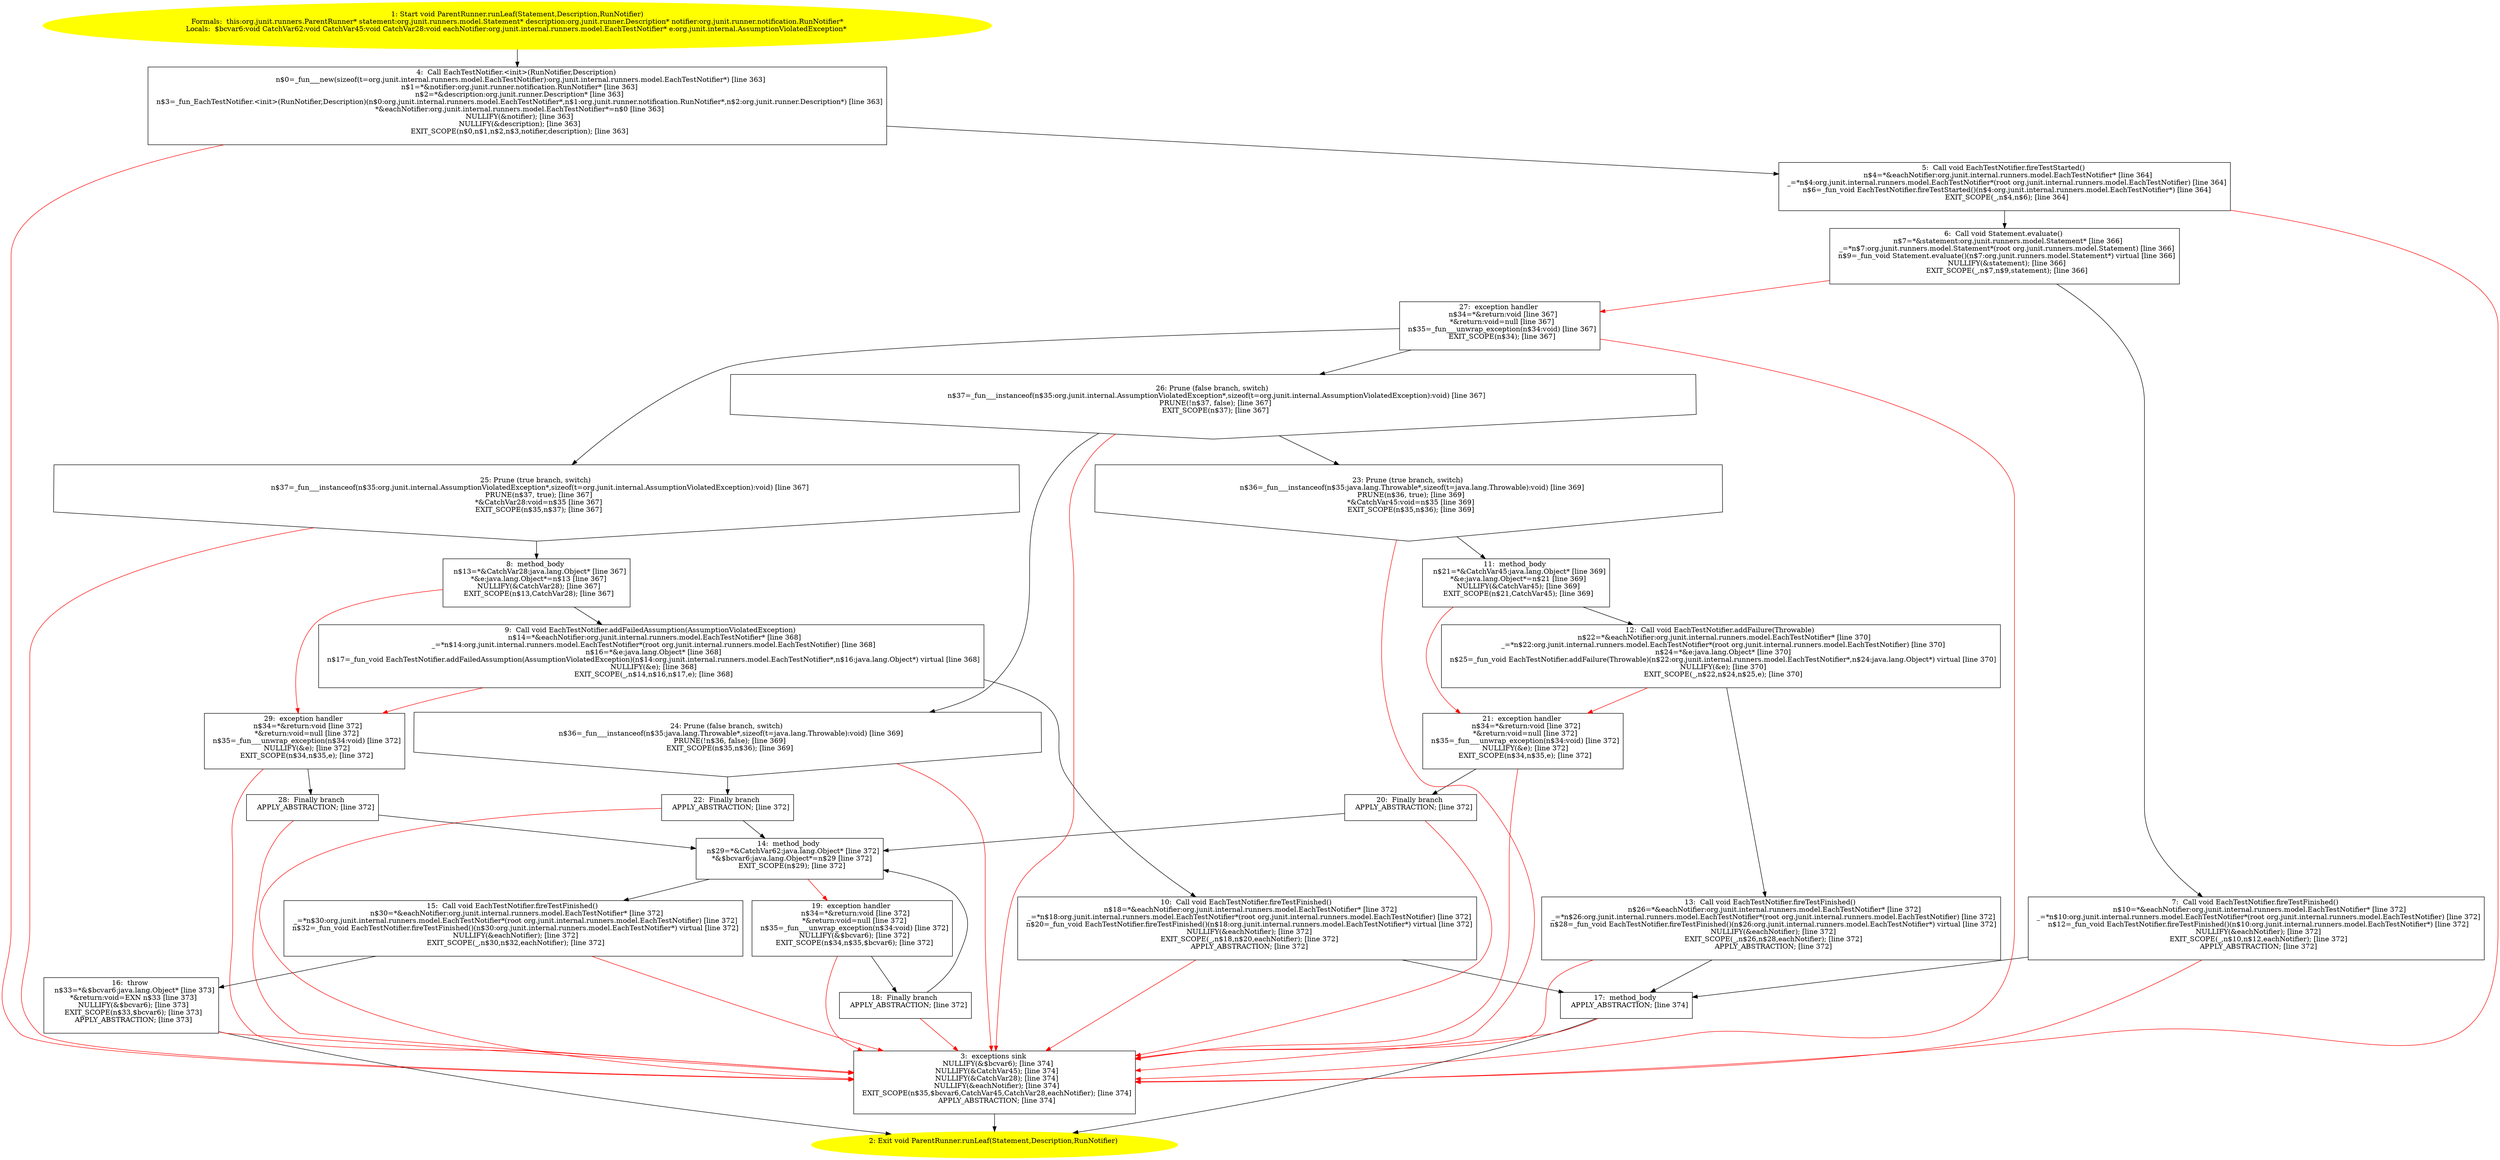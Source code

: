 /* @generated */
digraph cfg {
"org.junit.runners.ParentRunner.runLeaf(org.junit.runners.model.Statement,org.junit.runner.Descriptio.69145933c09f61f6e19cfa5a67edc0c7_1" [label="1: Start void ParentRunner.runLeaf(Statement,Description,RunNotifier)\nFormals:  this:org.junit.runners.ParentRunner* statement:org.junit.runners.model.Statement* description:org.junit.runner.Description* notifier:org.junit.runner.notification.RunNotifier*\nLocals:  $bcvar6:void CatchVar62:void CatchVar45:void CatchVar28:void eachNotifier:org.junit.internal.runners.model.EachTestNotifier* e:org.junit.internal.AssumptionViolatedException* \n  " color=yellow style=filled]
	

	 "org.junit.runners.ParentRunner.runLeaf(org.junit.runners.model.Statement,org.junit.runner.Descriptio.69145933c09f61f6e19cfa5a67edc0c7_1" -> "org.junit.runners.ParentRunner.runLeaf(org.junit.runners.model.Statement,org.junit.runner.Descriptio.69145933c09f61f6e19cfa5a67edc0c7_4" ;
"org.junit.runners.ParentRunner.runLeaf(org.junit.runners.model.Statement,org.junit.runner.Descriptio.69145933c09f61f6e19cfa5a67edc0c7_2" [label="2: Exit void ParentRunner.runLeaf(Statement,Description,RunNotifier) \n  " color=yellow style=filled]
	

"org.junit.runners.ParentRunner.runLeaf(org.junit.runners.model.Statement,org.junit.runner.Descriptio.69145933c09f61f6e19cfa5a67edc0c7_3" [label="3:  exceptions sink \n   NULLIFY(&$bcvar6); [line 374]\n  NULLIFY(&CatchVar45); [line 374]\n  NULLIFY(&CatchVar28); [line 374]\n  NULLIFY(&eachNotifier); [line 374]\n  EXIT_SCOPE(n$35,$bcvar6,CatchVar45,CatchVar28,eachNotifier); [line 374]\n  APPLY_ABSTRACTION; [line 374]\n " shape="box"]
	

	 "org.junit.runners.ParentRunner.runLeaf(org.junit.runners.model.Statement,org.junit.runner.Descriptio.69145933c09f61f6e19cfa5a67edc0c7_3" -> "org.junit.runners.ParentRunner.runLeaf(org.junit.runners.model.Statement,org.junit.runner.Descriptio.69145933c09f61f6e19cfa5a67edc0c7_2" ;
"org.junit.runners.ParentRunner.runLeaf(org.junit.runners.model.Statement,org.junit.runner.Descriptio.69145933c09f61f6e19cfa5a67edc0c7_4" [label="4:  Call EachTestNotifier.<init>(RunNotifier,Description) \n   n$0=_fun___new(sizeof(t=org.junit.internal.runners.model.EachTestNotifier):org.junit.internal.runners.model.EachTestNotifier*) [line 363]\n  n$1=*&notifier:org.junit.runner.notification.RunNotifier* [line 363]\n  n$2=*&description:org.junit.runner.Description* [line 363]\n  n$3=_fun_EachTestNotifier.<init>(RunNotifier,Description)(n$0:org.junit.internal.runners.model.EachTestNotifier*,n$1:org.junit.runner.notification.RunNotifier*,n$2:org.junit.runner.Description*) [line 363]\n  *&eachNotifier:org.junit.internal.runners.model.EachTestNotifier*=n$0 [line 363]\n  NULLIFY(&notifier); [line 363]\n  NULLIFY(&description); [line 363]\n  EXIT_SCOPE(n$0,n$1,n$2,n$3,notifier,description); [line 363]\n " shape="box"]
	

	 "org.junit.runners.ParentRunner.runLeaf(org.junit.runners.model.Statement,org.junit.runner.Descriptio.69145933c09f61f6e19cfa5a67edc0c7_4" -> "org.junit.runners.ParentRunner.runLeaf(org.junit.runners.model.Statement,org.junit.runner.Descriptio.69145933c09f61f6e19cfa5a67edc0c7_5" ;
	 "org.junit.runners.ParentRunner.runLeaf(org.junit.runners.model.Statement,org.junit.runner.Descriptio.69145933c09f61f6e19cfa5a67edc0c7_4" -> "org.junit.runners.ParentRunner.runLeaf(org.junit.runners.model.Statement,org.junit.runner.Descriptio.69145933c09f61f6e19cfa5a67edc0c7_3" [color="red" ];
"org.junit.runners.ParentRunner.runLeaf(org.junit.runners.model.Statement,org.junit.runner.Descriptio.69145933c09f61f6e19cfa5a67edc0c7_5" [label="5:  Call void EachTestNotifier.fireTestStarted() \n   n$4=*&eachNotifier:org.junit.internal.runners.model.EachTestNotifier* [line 364]\n  _=*n$4:org.junit.internal.runners.model.EachTestNotifier*(root org.junit.internal.runners.model.EachTestNotifier) [line 364]\n  n$6=_fun_void EachTestNotifier.fireTestStarted()(n$4:org.junit.internal.runners.model.EachTestNotifier*) [line 364]\n  EXIT_SCOPE(_,n$4,n$6); [line 364]\n " shape="box"]
	

	 "org.junit.runners.ParentRunner.runLeaf(org.junit.runners.model.Statement,org.junit.runner.Descriptio.69145933c09f61f6e19cfa5a67edc0c7_5" -> "org.junit.runners.ParentRunner.runLeaf(org.junit.runners.model.Statement,org.junit.runner.Descriptio.69145933c09f61f6e19cfa5a67edc0c7_6" ;
	 "org.junit.runners.ParentRunner.runLeaf(org.junit.runners.model.Statement,org.junit.runner.Descriptio.69145933c09f61f6e19cfa5a67edc0c7_5" -> "org.junit.runners.ParentRunner.runLeaf(org.junit.runners.model.Statement,org.junit.runner.Descriptio.69145933c09f61f6e19cfa5a67edc0c7_3" [color="red" ];
"org.junit.runners.ParentRunner.runLeaf(org.junit.runners.model.Statement,org.junit.runner.Descriptio.69145933c09f61f6e19cfa5a67edc0c7_6" [label="6:  Call void Statement.evaluate() \n   n$7=*&statement:org.junit.runners.model.Statement* [line 366]\n  _=*n$7:org.junit.runners.model.Statement*(root org.junit.runners.model.Statement) [line 366]\n  n$9=_fun_void Statement.evaluate()(n$7:org.junit.runners.model.Statement*) virtual [line 366]\n  NULLIFY(&statement); [line 366]\n  EXIT_SCOPE(_,n$7,n$9,statement); [line 366]\n " shape="box"]
	

	 "org.junit.runners.ParentRunner.runLeaf(org.junit.runners.model.Statement,org.junit.runner.Descriptio.69145933c09f61f6e19cfa5a67edc0c7_6" -> "org.junit.runners.ParentRunner.runLeaf(org.junit.runners.model.Statement,org.junit.runner.Descriptio.69145933c09f61f6e19cfa5a67edc0c7_7" ;
	 "org.junit.runners.ParentRunner.runLeaf(org.junit.runners.model.Statement,org.junit.runner.Descriptio.69145933c09f61f6e19cfa5a67edc0c7_6" -> "org.junit.runners.ParentRunner.runLeaf(org.junit.runners.model.Statement,org.junit.runner.Descriptio.69145933c09f61f6e19cfa5a67edc0c7_27" [color="red" ];
"org.junit.runners.ParentRunner.runLeaf(org.junit.runners.model.Statement,org.junit.runner.Descriptio.69145933c09f61f6e19cfa5a67edc0c7_7" [label="7:  Call void EachTestNotifier.fireTestFinished() \n   n$10=*&eachNotifier:org.junit.internal.runners.model.EachTestNotifier* [line 372]\n  _=*n$10:org.junit.internal.runners.model.EachTestNotifier*(root org.junit.internal.runners.model.EachTestNotifier) [line 372]\n  n$12=_fun_void EachTestNotifier.fireTestFinished()(n$10:org.junit.internal.runners.model.EachTestNotifier*) [line 372]\n  NULLIFY(&eachNotifier); [line 372]\n  EXIT_SCOPE(_,n$10,n$12,eachNotifier); [line 372]\n  APPLY_ABSTRACTION; [line 372]\n " shape="box"]
	

	 "org.junit.runners.ParentRunner.runLeaf(org.junit.runners.model.Statement,org.junit.runner.Descriptio.69145933c09f61f6e19cfa5a67edc0c7_7" -> "org.junit.runners.ParentRunner.runLeaf(org.junit.runners.model.Statement,org.junit.runner.Descriptio.69145933c09f61f6e19cfa5a67edc0c7_17" ;
	 "org.junit.runners.ParentRunner.runLeaf(org.junit.runners.model.Statement,org.junit.runner.Descriptio.69145933c09f61f6e19cfa5a67edc0c7_7" -> "org.junit.runners.ParentRunner.runLeaf(org.junit.runners.model.Statement,org.junit.runner.Descriptio.69145933c09f61f6e19cfa5a67edc0c7_3" [color="red" ];
"org.junit.runners.ParentRunner.runLeaf(org.junit.runners.model.Statement,org.junit.runner.Descriptio.69145933c09f61f6e19cfa5a67edc0c7_8" [label="8:  method_body \n   n$13=*&CatchVar28:java.lang.Object* [line 367]\n  *&e:java.lang.Object*=n$13 [line 367]\n  NULLIFY(&CatchVar28); [line 367]\n  EXIT_SCOPE(n$13,CatchVar28); [line 367]\n " shape="box"]
	

	 "org.junit.runners.ParentRunner.runLeaf(org.junit.runners.model.Statement,org.junit.runner.Descriptio.69145933c09f61f6e19cfa5a67edc0c7_8" -> "org.junit.runners.ParentRunner.runLeaf(org.junit.runners.model.Statement,org.junit.runner.Descriptio.69145933c09f61f6e19cfa5a67edc0c7_9" ;
	 "org.junit.runners.ParentRunner.runLeaf(org.junit.runners.model.Statement,org.junit.runner.Descriptio.69145933c09f61f6e19cfa5a67edc0c7_8" -> "org.junit.runners.ParentRunner.runLeaf(org.junit.runners.model.Statement,org.junit.runner.Descriptio.69145933c09f61f6e19cfa5a67edc0c7_29" [color="red" ];
"org.junit.runners.ParentRunner.runLeaf(org.junit.runners.model.Statement,org.junit.runner.Descriptio.69145933c09f61f6e19cfa5a67edc0c7_9" [label="9:  Call void EachTestNotifier.addFailedAssumption(AssumptionViolatedException) \n   n$14=*&eachNotifier:org.junit.internal.runners.model.EachTestNotifier* [line 368]\n  _=*n$14:org.junit.internal.runners.model.EachTestNotifier*(root org.junit.internal.runners.model.EachTestNotifier) [line 368]\n  n$16=*&e:java.lang.Object* [line 368]\n  n$17=_fun_void EachTestNotifier.addFailedAssumption(AssumptionViolatedException)(n$14:org.junit.internal.runners.model.EachTestNotifier*,n$16:java.lang.Object*) virtual [line 368]\n  NULLIFY(&e); [line 368]\n  EXIT_SCOPE(_,n$14,n$16,n$17,e); [line 368]\n " shape="box"]
	

	 "org.junit.runners.ParentRunner.runLeaf(org.junit.runners.model.Statement,org.junit.runner.Descriptio.69145933c09f61f6e19cfa5a67edc0c7_9" -> "org.junit.runners.ParentRunner.runLeaf(org.junit.runners.model.Statement,org.junit.runner.Descriptio.69145933c09f61f6e19cfa5a67edc0c7_10" ;
	 "org.junit.runners.ParentRunner.runLeaf(org.junit.runners.model.Statement,org.junit.runner.Descriptio.69145933c09f61f6e19cfa5a67edc0c7_9" -> "org.junit.runners.ParentRunner.runLeaf(org.junit.runners.model.Statement,org.junit.runner.Descriptio.69145933c09f61f6e19cfa5a67edc0c7_29" [color="red" ];
"org.junit.runners.ParentRunner.runLeaf(org.junit.runners.model.Statement,org.junit.runner.Descriptio.69145933c09f61f6e19cfa5a67edc0c7_10" [label="10:  Call void EachTestNotifier.fireTestFinished() \n   n$18=*&eachNotifier:org.junit.internal.runners.model.EachTestNotifier* [line 372]\n  _=*n$18:org.junit.internal.runners.model.EachTestNotifier*(root org.junit.internal.runners.model.EachTestNotifier) [line 372]\n  n$20=_fun_void EachTestNotifier.fireTestFinished()(n$18:org.junit.internal.runners.model.EachTestNotifier*) virtual [line 372]\n  NULLIFY(&eachNotifier); [line 372]\n  EXIT_SCOPE(_,n$18,n$20,eachNotifier); [line 372]\n  APPLY_ABSTRACTION; [line 372]\n " shape="box"]
	

	 "org.junit.runners.ParentRunner.runLeaf(org.junit.runners.model.Statement,org.junit.runner.Descriptio.69145933c09f61f6e19cfa5a67edc0c7_10" -> "org.junit.runners.ParentRunner.runLeaf(org.junit.runners.model.Statement,org.junit.runner.Descriptio.69145933c09f61f6e19cfa5a67edc0c7_17" ;
	 "org.junit.runners.ParentRunner.runLeaf(org.junit.runners.model.Statement,org.junit.runner.Descriptio.69145933c09f61f6e19cfa5a67edc0c7_10" -> "org.junit.runners.ParentRunner.runLeaf(org.junit.runners.model.Statement,org.junit.runner.Descriptio.69145933c09f61f6e19cfa5a67edc0c7_3" [color="red" ];
"org.junit.runners.ParentRunner.runLeaf(org.junit.runners.model.Statement,org.junit.runner.Descriptio.69145933c09f61f6e19cfa5a67edc0c7_11" [label="11:  method_body \n   n$21=*&CatchVar45:java.lang.Object* [line 369]\n  *&e:java.lang.Object*=n$21 [line 369]\n  NULLIFY(&CatchVar45); [line 369]\n  EXIT_SCOPE(n$21,CatchVar45); [line 369]\n " shape="box"]
	

	 "org.junit.runners.ParentRunner.runLeaf(org.junit.runners.model.Statement,org.junit.runner.Descriptio.69145933c09f61f6e19cfa5a67edc0c7_11" -> "org.junit.runners.ParentRunner.runLeaf(org.junit.runners.model.Statement,org.junit.runner.Descriptio.69145933c09f61f6e19cfa5a67edc0c7_12" ;
	 "org.junit.runners.ParentRunner.runLeaf(org.junit.runners.model.Statement,org.junit.runner.Descriptio.69145933c09f61f6e19cfa5a67edc0c7_11" -> "org.junit.runners.ParentRunner.runLeaf(org.junit.runners.model.Statement,org.junit.runner.Descriptio.69145933c09f61f6e19cfa5a67edc0c7_21" [color="red" ];
"org.junit.runners.ParentRunner.runLeaf(org.junit.runners.model.Statement,org.junit.runner.Descriptio.69145933c09f61f6e19cfa5a67edc0c7_12" [label="12:  Call void EachTestNotifier.addFailure(Throwable) \n   n$22=*&eachNotifier:org.junit.internal.runners.model.EachTestNotifier* [line 370]\n  _=*n$22:org.junit.internal.runners.model.EachTestNotifier*(root org.junit.internal.runners.model.EachTestNotifier) [line 370]\n  n$24=*&e:java.lang.Object* [line 370]\n  n$25=_fun_void EachTestNotifier.addFailure(Throwable)(n$22:org.junit.internal.runners.model.EachTestNotifier*,n$24:java.lang.Object*) virtual [line 370]\n  NULLIFY(&e); [line 370]\n  EXIT_SCOPE(_,n$22,n$24,n$25,e); [line 370]\n " shape="box"]
	

	 "org.junit.runners.ParentRunner.runLeaf(org.junit.runners.model.Statement,org.junit.runner.Descriptio.69145933c09f61f6e19cfa5a67edc0c7_12" -> "org.junit.runners.ParentRunner.runLeaf(org.junit.runners.model.Statement,org.junit.runner.Descriptio.69145933c09f61f6e19cfa5a67edc0c7_13" ;
	 "org.junit.runners.ParentRunner.runLeaf(org.junit.runners.model.Statement,org.junit.runner.Descriptio.69145933c09f61f6e19cfa5a67edc0c7_12" -> "org.junit.runners.ParentRunner.runLeaf(org.junit.runners.model.Statement,org.junit.runner.Descriptio.69145933c09f61f6e19cfa5a67edc0c7_21" [color="red" ];
"org.junit.runners.ParentRunner.runLeaf(org.junit.runners.model.Statement,org.junit.runner.Descriptio.69145933c09f61f6e19cfa5a67edc0c7_13" [label="13:  Call void EachTestNotifier.fireTestFinished() \n   n$26=*&eachNotifier:org.junit.internal.runners.model.EachTestNotifier* [line 372]\n  _=*n$26:org.junit.internal.runners.model.EachTestNotifier*(root org.junit.internal.runners.model.EachTestNotifier) [line 372]\n  n$28=_fun_void EachTestNotifier.fireTestFinished()(n$26:org.junit.internal.runners.model.EachTestNotifier*) virtual [line 372]\n  NULLIFY(&eachNotifier); [line 372]\n  EXIT_SCOPE(_,n$26,n$28,eachNotifier); [line 372]\n  APPLY_ABSTRACTION; [line 372]\n " shape="box"]
	

	 "org.junit.runners.ParentRunner.runLeaf(org.junit.runners.model.Statement,org.junit.runner.Descriptio.69145933c09f61f6e19cfa5a67edc0c7_13" -> "org.junit.runners.ParentRunner.runLeaf(org.junit.runners.model.Statement,org.junit.runner.Descriptio.69145933c09f61f6e19cfa5a67edc0c7_17" ;
	 "org.junit.runners.ParentRunner.runLeaf(org.junit.runners.model.Statement,org.junit.runner.Descriptio.69145933c09f61f6e19cfa5a67edc0c7_13" -> "org.junit.runners.ParentRunner.runLeaf(org.junit.runners.model.Statement,org.junit.runner.Descriptio.69145933c09f61f6e19cfa5a67edc0c7_3" [color="red" ];
"org.junit.runners.ParentRunner.runLeaf(org.junit.runners.model.Statement,org.junit.runner.Descriptio.69145933c09f61f6e19cfa5a67edc0c7_14" [label="14:  method_body \n   n$29=*&CatchVar62:java.lang.Object* [line 372]\n  *&$bcvar6:java.lang.Object*=n$29 [line 372]\n  EXIT_SCOPE(n$29); [line 372]\n " shape="box"]
	

	 "org.junit.runners.ParentRunner.runLeaf(org.junit.runners.model.Statement,org.junit.runner.Descriptio.69145933c09f61f6e19cfa5a67edc0c7_14" -> "org.junit.runners.ParentRunner.runLeaf(org.junit.runners.model.Statement,org.junit.runner.Descriptio.69145933c09f61f6e19cfa5a67edc0c7_15" ;
	 "org.junit.runners.ParentRunner.runLeaf(org.junit.runners.model.Statement,org.junit.runner.Descriptio.69145933c09f61f6e19cfa5a67edc0c7_14" -> "org.junit.runners.ParentRunner.runLeaf(org.junit.runners.model.Statement,org.junit.runner.Descriptio.69145933c09f61f6e19cfa5a67edc0c7_19" [color="red" ];
"org.junit.runners.ParentRunner.runLeaf(org.junit.runners.model.Statement,org.junit.runner.Descriptio.69145933c09f61f6e19cfa5a67edc0c7_15" [label="15:  Call void EachTestNotifier.fireTestFinished() \n   n$30=*&eachNotifier:org.junit.internal.runners.model.EachTestNotifier* [line 372]\n  _=*n$30:org.junit.internal.runners.model.EachTestNotifier*(root org.junit.internal.runners.model.EachTestNotifier) [line 372]\n  n$32=_fun_void EachTestNotifier.fireTestFinished()(n$30:org.junit.internal.runners.model.EachTestNotifier*) virtual [line 372]\n  NULLIFY(&eachNotifier); [line 372]\n  EXIT_SCOPE(_,n$30,n$32,eachNotifier); [line 372]\n " shape="box"]
	

	 "org.junit.runners.ParentRunner.runLeaf(org.junit.runners.model.Statement,org.junit.runner.Descriptio.69145933c09f61f6e19cfa5a67edc0c7_15" -> "org.junit.runners.ParentRunner.runLeaf(org.junit.runners.model.Statement,org.junit.runner.Descriptio.69145933c09f61f6e19cfa5a67edc0c7_16" ;
	 "org.junit.runners.ParentRunner.runLeaf(org.junit.runners.model.Statement,org.junit.runner.Descriptio.69145933c09f61f6e19cfa5a67edc0c7_15" -> "org.junit.runners.ParentRunner.runLeaf(org.junit.runners.model.Statement,org.junit.runner.Descriptio.69145933c09f61f6e19cfa5a67edc0c7_3" [color="red" ];
"org.junit.runners.ParentRunner.runLeaf(org.junit.runners.model.Statement,org.junit.runner.Descriptio.69145933c09f61f6e19cfa5a67edc0c7_16" [label="16:  throw \n   n$33=*&$bcvar6:java.lang.Object* [line 373]\n  *&return:void=EXN n$33 [line 373]\n  NULLIFY(&$bcvar6); [line 373]\n  EXIT_SCOPE(n$33,$bcvar6); [line 373]\n  APPLY_ABSTRACTION; [line 373]\n " shape="box"]
	

	 "org.junit.runners.ParentRunner.runLeaf(org.junit.runners.model.Statement,org.junit.runner.Descriptio.69145933c09f61f6e19cfa5a67edc0c7_16" -> "org.junit.runners.ParentRunner.runLeaf(org.junit.runners.model.Statement,org.junit.runner.Descriptio.69145933c09f61f6e19cfa5a67edc0c7_2" ;
	 "org.junit.runners.ParentRunner.runLeaf(org.junit.runners.model.Statement,org.junit.runner.Descriptio.69145933c09f61f6e19cfa5a67edc0c7_16" -> "org.junit.runners.ParentRunner.runLeaf(org.junit.runners.model.Statement,org.junit.runner.Descriptio.69145933c09f61f6e19cfa5a67edc0c7_3" [color="red" ];
"org.junit.runners.ParentRunner.runLeaf(org.junit.runners.model.Statement,org.junit.runner.Descriptio.69145933c09f61f6e19cfa5a67edc0c7_17" [label="17:  method_body \n   APPLY_ABSTRACTION; [line 374]\n " shape="box"]
	

	 "org.junit.runners.ParentRunner.runLeaf(org.junit.runners.model.Statement,org.junit.runner.Descriptio.69145933c09f61f6e19cfa5a67edc0c7_17" -> "org.junit.runners.ParentRunner.runLeaf(org.junit.runners.model.Statement,org.junit.runner.Descriptio.69145933c09f61f6e19cfa5a67edc0c7_2" ;
	 "org.junit.runners.ParentRunner.runLeaf(org.junit.runners.model.Statement,org.junit.runner.Descriptio.69145933c09f61f6e19cfa5a67edc0c7_17" -> "org.junit.runners.ParentRunner.runLeaf(org.junit.runners.model.Statement,org.junit.runner.Descriptio.69145933c09f61f6e19cfa5a67edc0c7_3" [color="red" ];
"org.junit.runners.ParentRunner.runLeaf(org.junit.runners.model.Statement,org.junit.runner.Descriptio.69145933c09f61f6e19cfa5a67edc0c7_18" [label="18:  Finally branch \n   APPLY_ABSTRACTION; [line 372]\n " shape="box"]
	

	 "org.junit.runners.ParentRunner.runLeaf(org.junit.runners.model.Statement,org.junit.runner.Descriptio.69145933c09f61f6e19cfa5a67edc0c7_18" -> "org.junit.runners.ParentRunner.runLeaf(org.junit.runners.model.Statement,org.junit.runner.Descriptio.69145933c09f61f6e19cfa5a67edc0c7_14" ;
	 "org.junit.runners.ParentRunner.runLeaf(org.junit.runners.model.Statement,org.junit.runner.Descriptio.69145933c09f61f6e19cfa5a67edc0c7_18" -> "org.junit.runners.ParentRunner.runLeaf(org.junit.runners.model.Statement,org.junit.runner.Descriptio.69145933c09f61f6e19cfa5a67edc0c7_3" [color="red" ];
"org.junit.runners.ParentRunner.runLeaf(org.junit.runners.model.Statement,org.junit.runner.Descriptio.69145933c09f61f6e19cfa5a67edc0c7_19" [label="19:  exception handler \n   n$34=*&return:void [line 372]\n  *&return:void=null [line 372]\n  n$35=_fun___unwrap_exception(n$34:void) [line 372]\n  NULLIFY(&$bcvar6); [line 372]\n  EXIT_SCOPE(n$34,n$35,$bcvar6); [line 372]\n " shape="box"]
	

	 "org.junit.runners.ParentRunner.runLeaf(org.junit.runners.model.Statement,org.junit.runner.Descriptio.69145933c09f61f6e19cfa5a67edc0c7_19" -> "org.junit.runners.ParentRunner.runLeaf(org.junit.runners.model.Statement,org.junit.runner.Descriptio.69145933c09f61f6e19cfa5a67edc0c7_18" ;
	 "org.junit.runners.ParentRunner.runLeaf(org.junit.runners.model.Statement,org.junit.runner.Descriptio.69145933c09f61f6e19cfa5a67edc0c7_19" -> "org.junit.runners.ParentRunner.runLeaf(org.junit.runners.model.Statement,org.junit.runner.Descriptio.69145933c09f61f6e19cfa5a67edc0c7_3" [color="red" ];
"org.junit.runners.ParentRunner.runLeaf(org.junit.runners.model.Statement,org.junit.runner.Descriptio.69145933c09f61f6e19cfa5a67edc0c7_20" [label="20:  Finally branch \n   APPLY_ABSTRACTION; [line 372]\n " shape="box"]
	

	 "org.junit.runners.ParentRunner.runLeaf(org.junit.runners.model.Statement,org.junit.runner.Descriptio.69145933c09f61f6e19cfa5a67edc0c7_20" -> "org.junit.runners.ParentRunner.runLeaf(org.junit.runners.model.Statement,org.junit.runner.Descriptio.69145933c09f61f6e19cfa5a67edc0c7_14" ;
	 "org.junit.runners.ParentRunner.runLeaf(org.junit.runners.model.Statement,org.junit.runner.Descriptio.69145933c09f61f6e19cfa5a67edc0c7_20" -> "org.junit.runners.ParentRunner.runLeaf(org.junit.runners.model.Statement,org.junit.runner.Descriptio.69145933c09f61f6e19cfa5a67edc0c7_3" [color="red" ];
"org.junit.runners.ParentRunner.runLeaf(org.junit.runners.model.Statement,org.junit.runner.Descriptio.69145933c09f61f6e19cfa5a67edc0c7_21" [label="21:  exception handler \n   n$34=*&return:void [line 372]\n  *&return:void=null [line 372]\n  n$35=_fun___unwrap_exception(n$34:void) [line 372]\n  NULLIFY(&e); [line 372]\n  EXIT_SCOPE(n$34,n$35,e); [line 372]\n " shape="box"]
	

	 "org.junit.runners.ParentRunner.runLeaf(org.junit.runners.model.Statement,org.junit.runner.Descriptio.69145933c09f61f6e19cfa5a67edc0c7_21" -> "org.junit.runners.ParentRunner.runLeaf(org.junit.runners.model.Statement,org.junit.runner.Descriptio.69145933c09f61f6e19cfa5a67edc0c7_20" ;
	 "org.junit.runners.ParentRunner.runLeaf(org.junit.runners.model.Statement,org.junit.runner.Descriptio.69145933c09f61f6e19cfa5a67edc0c7_21" -> "org.junit.runners.ParentRunner.runLeaf(org.junit.runners.model.Statement,org.junit.runner.Descriptio.69145933c09f61f6e19cfa5a67edc0c7_3" [color="red" ];
"org.junit.runners.ParentRunner.runLeaf(org.junit.runners.model.Statement,org.junit.runner.Descriptio.69145933c09f61f6e19cfa5a67edc0c7_22" [label="22:  Finally branch \n   APPLY_ABSTRACTION; [line 372]\n " shape="box"]
	

	 "org.junit.runners.ParentRunner.runLeaf(org.junit.runners.model.Statement,org.junit.runner.Descriptio.69145933c09f61f6e19cfa5a67edc0c7_22" -> "org.junit.runners.ParentRunner.runLeaf(org.junit.runners.model.Statement,org.junit.runner.Descriptio.69145933c09f61f6e19cfa5a67edc0c7_14" ;
	 "org.junit.runners.ParentRunner.runLeaf(org.junit.runners.model.Statement,org.junit.runner.Descriptio.69145933c09f61f6e19cfa5a67edc0c7_22" -> "org.junit.runners.ParentRunner.runLeaf(org.junit.runners.model.Statement,org.junit.runner.Descriptio.69145933c09f61f6e19cfa5a67edc0c7_3" [color="red" ];
"org.junit.runners.ParentRunner.runLeaf(org.junit.runners.model.Statement,org.junit.runner.Descriptio.69145933c09f61f6e19cfa5a67edc0c7_23" [label="23: Prune (true branch, switch) \n   n$36=_fun___instanceof(n$35:java.lang.Throwable*,sizeof(t=java.lang.Throwable):void) [line 369]\n  PRUNE(n$36, true); [line 369]\n  *&CatchVar45:void=n$35 [line 369]\n  EXIT_SCOPE(n$35,n$36); [line 369]\n " shape="invhouse"]
	

	 "org.junit.runners.ParentRunner.runLeaf(org.junit.runners.model.Statement,org.junit.runner.Descriptio.69145933c09f61f6e19cfa5a67edc0c7_23" -> "org.junit.runners.ParentRunner.runLeaf(org.junit.runners.model.Statement,org.junit.runner.Descriptio.69145933c09f61f6e19cfa5a67edc0c7_11" ;
	 "org.junit.runners.ParentRunner.runLeaf(org.junit.runners.model.Statement,org.junit.runner.Descriptio.69145933c09f61f6e19cfa5a67edc0c7_23" -> "org.junit.runners.ParentRunner.runLeaf(org.junit.runners.model.Statement,org.junit.runner.Descriptio.69145933c09f61f6e19cfa5a67edc0c7_3" [color="red" ];
"org.junit.runners.ParentRunner.runLeaf(org.junit.runners.model.Statement,org.junit.runner.Descriptio.69145933c09f61f6e19cfa5a67edc0c7_24" [label="24: Prune (false branch, switch) \n   n$36=_fun___instanceof(n$35:java.lang.Throwable*,sizeof(t=java.lang.Throwable):void) [line 369]\n  PRUNE(!n$36, false); [line 369]\n  EXIT_SCOPE(n$35,n$36); [line 369]\n " shape="invhouse"]
	

	 "org.junit.runners.ParentRunner.runLeaf(org.junit.runners.model.Statement,org.junit.runner.Descriptio.69145933c09f61f6e19cfa5a67edc0c7_24" -> "org.junit.runners.ParentRunner.runLeaf(org.junit.runners.model.Statement,org.junit.runner.Descriptio.69145933c09f61f6e19cfa5a67edc0c7_22" ;
	 "org.junit.runners.ParentRunner.runLeaf(org.junit.runners.model.Statement,org.junit.runner.Descriptio.69145933c09f61f6e19cfa5a67edc0c7_24" -> "org.junit.runners.ParentRunner.runLeaf(org.junit.runners.model.Statement,org.junit.runner.Descriptio.69145933c09f61f6e19cfa5a67edc0c7_3" [color="red" ];
"org.junit.runners.ParentRunner.runLeaf(org.junit.runners.model.Statement,org.junit.runner.Descriptio.69145933c09f61f6e19cfa5a67edc0c7_25" [label="25: Prune (true branch, switch) \n   n$37=_fun___instanceof(n$35:org.junit.internal.AssumptionViolatedException*,sizeof(t=org.junit.internal.AssumptionViolatedException):void) [line 367]\n  PRUNE(n$37, true); [line 367]\n  *&CatchVar28:void=n$35 [line 367]\n  EXIT_SCOPE(n$35,n$37); [line 367]\n " shape="invhouse"]
	

	 "org.junit.runners.ParentRunner.runLeaf(org.junit.runners.model.Statement,org.junit.runner.Descriptio.69145933c09f61f6e19cfa5a67edc0c7_25" -> "org.junit.runners.ParentRunner.runLeaf(org.junit.runners.model.Statement,org.junit.runner.Descriptio.69145933c09f61f6e19cfa5a67edc0c7_8" ;
	 "org.junit.runners.ParentRunner.runLeaf(org.junit.runners.model.Statement,org.junit.runner.Descriptio.69145933c09f61f6e19cfa5a67edc0c7_25" -> "org.junit.runners.ParentRunner.runLeaf(org.junit.runners.model.Statement,org.junit.runner.Descriptio.69145933c09f61f6e19cfa5a67edc0c7_3" [color="red" ];
"org.junit.runners.ParentRunner.runLeaf(org.junit.runners.model.Statement,org.junit.runner.Descriptio.69145933c09f61f6e19cfa5a67edc0c7_26" [label="26: Prune (false branch, switch) \n   n$37=_fun___instanceof(n$35:org.junit.internal.AssumptionViolatedException*,sizeof(t=org.junit.internal.AssumptionViolatedException):void) [line 367]\n  PRUNE(!n$37, false); [line 367]\n  EXIT_SCOPE(n$37); [line 367]\n " shape="invhouse"]
	

	 "org.junit.runners.ParentRunner.runLeaf(org.junit.runners.model.Statement,org.junit.runner.Descriptio.69145933c09f61f6e19cfa5a67edc0c7_26" -> "org.junit.runners.ParentRunner.runLeaf(org.junit.runners.model.Statement,org.junit.runner.Descriptio.69145933c09f61f6e19cfa5a67edc0c7_23" ;
	 "org.junit.runners.ParentRunner.runLeaf(org.junit.runners.model.Statement,org.junit.runner.Descriptio.69145933c09f61f6e19cfa5a67edc0c7_26" -> "org.junit.runners.ParentRunner.runLeaf(org.junit.runners.model.Statement,org.junit.runner.Descriptio.69145933c09f61f6e19cfa5a67edc0c7_24" ;
	 "org.junit.runners.ParentRunner.runLeaf(org.junit.runners.model.Statement,org.junit.runner.Descriptio.69145933c09f61f6e19cfa5a67edc0c7_26" -> "org.junit.runners.ParentRunner.runLeaf(org.junit.runners.model.Statement,org.junit.runner.Descriptio.69145933c09f61f6e19cfa5a67edc0c7_3" [color="red" ];
"org.junit.runners.ParentRunner.runLeaf(org.junit.runners.model.Statement,org.junit.runner.Descriptio.69145933c09f61f6e19cfa5a67edc0c7_27" [label="27:  exception handler \n   n$34=*&return:void [line 367]\n  *&return:void=null [line 367]\n  n$35=_fun___unwrap_exception(n$34:void) [line 367]\n  EXIT_SCOPE(n$34); [line 367]\n " shape="box"]
	

	 "org.junit.runners.ParentRunner.runLeaf(org.junit.runners.model.Statement,org.junit.runner.Descriptio.69145933c09f61f6e19cfa5a67edc0c7_27" -> "org.junit.runners.ParentRunner.runLeaf(org.junit.runners.model.Statement,org.junit.runner.Descriptio.69145933c09f61f6e19cfa5a67edc0c7_25" ;
	 "org.junit.runners.ParentRunner.runLeaf(org.junit.runners.model.Statement,org.junit.runner.Descriptio.69145933c09f61f6e19cfa5a67edc0c7_27" -> "org.junit.runners.ParentRunner.runLeaf(org.junit.runners.model.Statement,org.junit.runner.Descriptio.69145933c09f61f6e19cfa5a67edc0c7_26" ;
	 "org.junit.runners.ParentRunner.runLeaf(org.junit.runners.model.Statement,org.junit.runner.Descriptio.69145933c09f61f6e19cfa5a67edc0c7_27" -> "org.junit.runners.ParentRunner.runLeaf(org.junit.runners.model.Statement,org.junit.runner.Descriptio.69145933c09f61f6e19cfa5a67edc0c7_3" [color="red" ];
"org.junit.runners.ParentRunner.runLeaf(org.junit.runners.model.Statement,org.junit.runner.Descriptio.69145933c09f61f6e19cfa5a67edc0c7_28" [label="28:  Finally branch \n   APPLY_ABSTRACTION; [line 372]\n " shape="box"]
	

	 "org.junit.runners.ParentRunner.runLeaf(org.junit.runners.model.Statement,org.junit.runner.Descriptio.69145933c09f61f6e19cfa5a67edc0c7_28" -> "org.junit.runners.ParentRunner.runLeaf(org.junit.runners.model.Statement,org.junit.runner.Descriptio.69145933c09f61f6e19cfa5a67edc0c7_14" ;
	 "org.junit.runners.ParentRunner.runLeaf(org.junit.runners.model.Statement,org.junit.runner.Descriptio.69145933c09f61f6e19cfa5a67edc0c7_28" -> "org.junit.runners.ParentRunner.runLeaf(org.junit.runners.model.Statement,org.junit.runner.Descriptio.69145933c09f61f6e19cfa5a67edc0c7_3" [color="red" ];
"org.junit.runners.ParentRunner.runLeaf(org.junit.runners.model.Statement,org.junit.runner.Descriptio.69145933c09f61f6e19cfa5a67edc0c7_29" [label="29:  exception handler \n   n$34=*&return:void [line 372]\n  *&return:void=null [line 372]\n  n$35=_fun___unwrap_exception(n$34:void) [line 372]\n  NULLIFY(&e); [line 372]\n  EXIT_SCOPE(n$34,n$35,e); [line 372]\n " shape="box"]
	

	 "org.junit.runners.ParentRunner.runLeaf(org.junit.runners.model.Statement,org.junit.runner.Descriptio.69145933c09f61f6e19cfa5a67edc0c7_29" -> "org.junit.runners.ParentRunner.runLeaf(org.junit.runners.model.Statement,org.junit.runner.Descriptio.69145933c09f61f6e19cfa5a67edc0c7_28" ;
	 "org.junit.runners.ParentRunner.runLeaf(org.junit.runners.model.Statement,org.junit.runner.Descriptio.69145933c09f61f6e19cfa5a67edc0c7_29" -> "org.junit.runners.ParentRunner.runLeaf(org.junit.runners.model.Statement,org.junit.runner.Descriptio.69145933c09f61f6e19cfa5a67edc0c7_3" [color="red" ];
}
